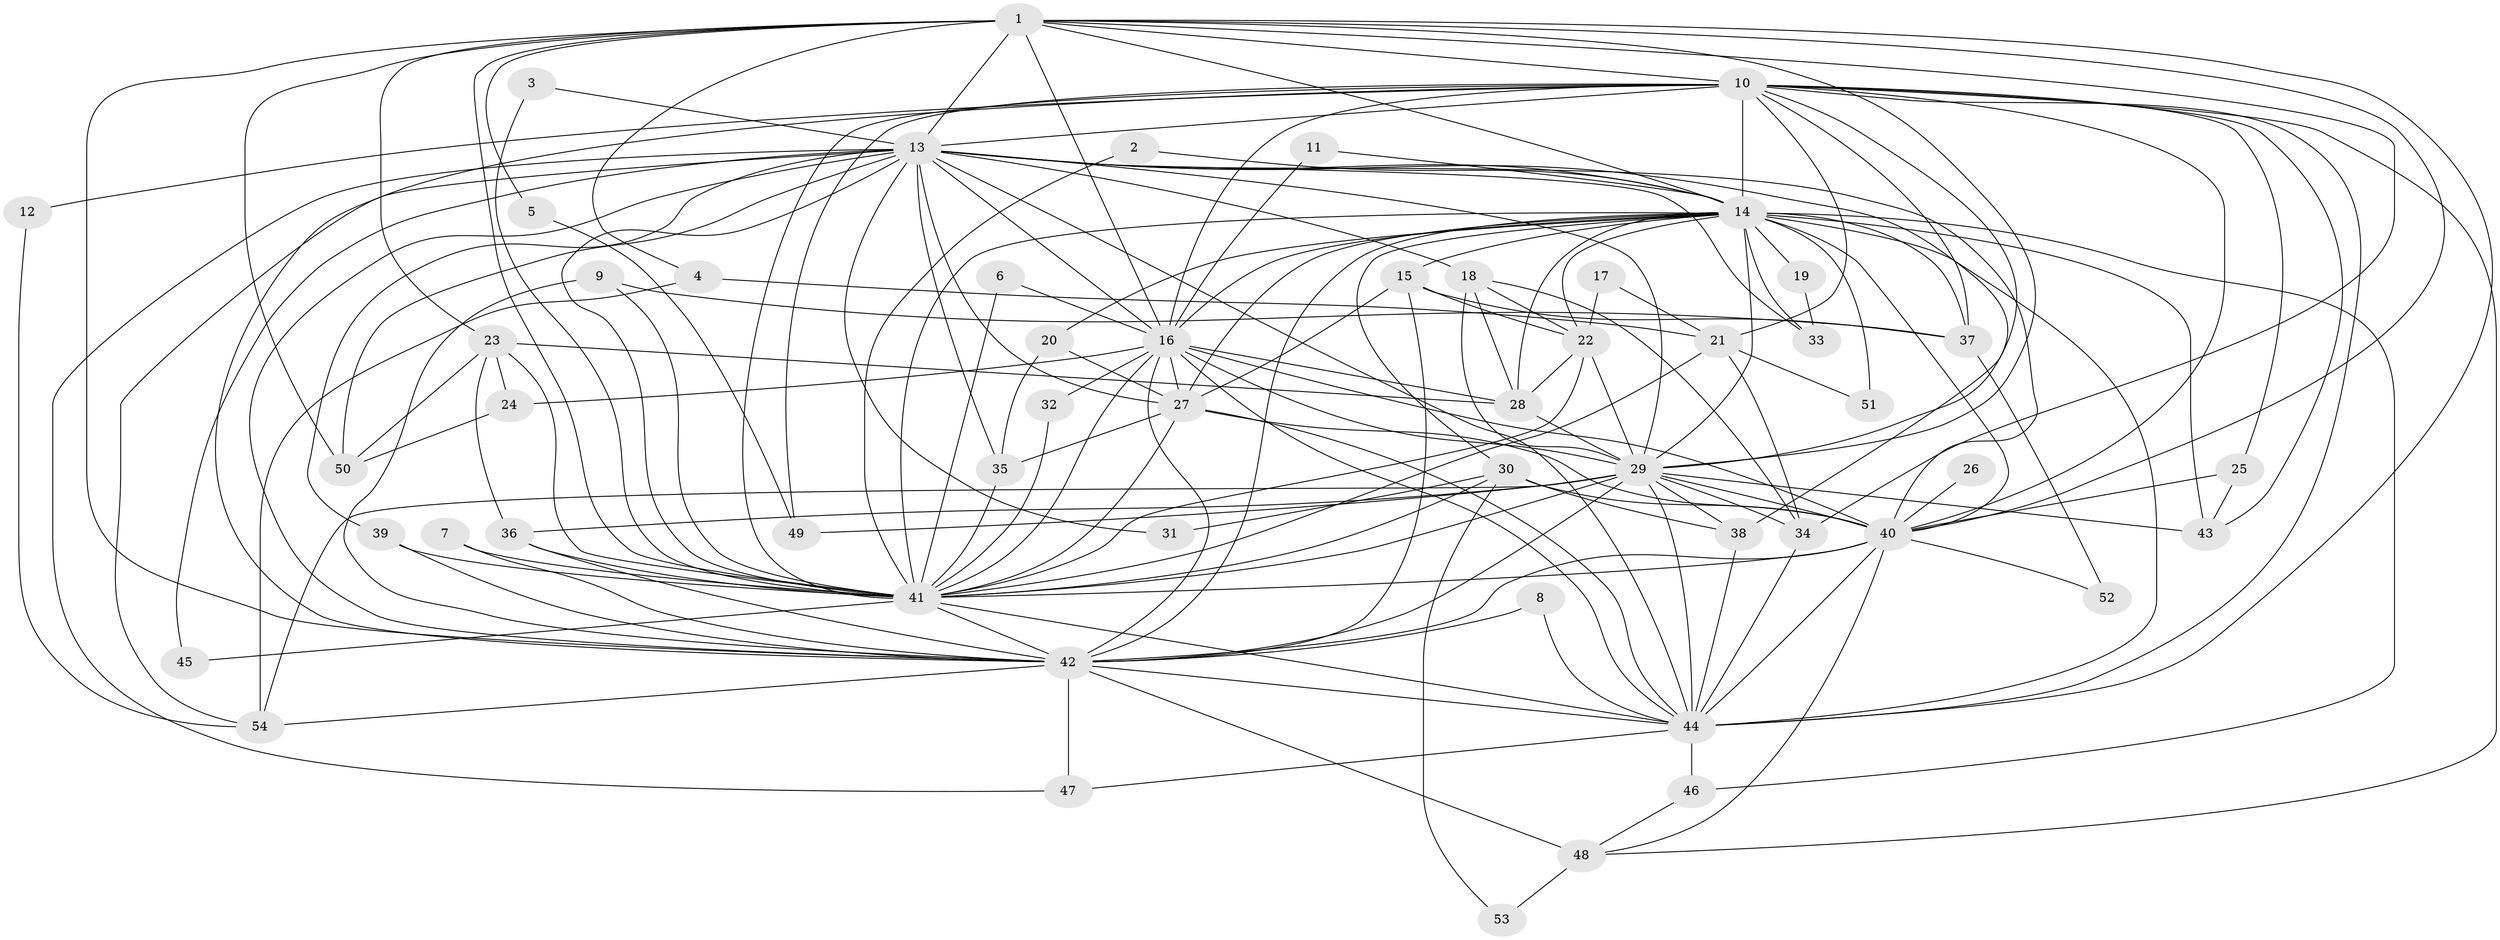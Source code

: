 // original degree distribution, {17: 0.018518518518518517, 19: 0.009259259259259259, 23: 0.009259259259259259, 16: 0.018518518518518517, 21: 0.009259259259259259, 27: 0.009259259259259259, 30: 0.009259259259259259, 18: 0.009259259259259259, 4: 0.10185185185185185, 5: 0.06481481481481481, 2: 0.5370370370370371, 3: 0.16666666666666666, 10: 0.009259259259259259, 7: 0.009259259259259259, 6: 0.018518518518518517}
// Generated by graph-tools (version 1.1) at 2025/49/03/09/25 03:49:35]
// undirected, 54 vertices, 166 edges
graph export_dot {
graph [start="1"]
  node [color=gray90,style=filled];
  1;
  2;
  3;
  4;
  5;
  6;
  7;
  8;
  9;
  10;
  11;
  12;
  13;
  14;
  15;
  16;
  17;
  18;
  19;
  20;
  21;
  22;
  23;
  24;
  25;
  26;
  27;
  28;
  29;
  30;
  31;
  32;
  33;
  34;
  35;
  36;
  37;
  38;
  39;
  40;
  41;
  42;
  43;
  44;
  45;
  46;
  47;
  48;
  49;
  50;
  51;
  52;
  53;
  54;
  1 -- 4 [weight=1.0];
  1 -- 5 [weight=1.0];
  1 -- 10 [weight=2.0];
  1 -- 13 [weight=1.0];
  1 -- 14 [weight=1.0];
  1 -- 16 [weight=1.0];
  1 -- 23 [weight=1.0];
  1 -- 29 [weight=1.0];
  1 -- 34 [weight=1.0];
  1 -- 40 [weight=1.0];
  1 -- 41 [weight=1.0];
  1 -- 42 [weight=2.0];
  1 -- 44 [weight=1.0];
  1 -- 50 [weight=1.0];
  2 -- 14 [weight=1.0];
  2 -- 41 [weight=1.0];
  3 -- 13 [weight=1.0];
  3 -- 41 [weight=1.0];
  4 -- 21 [weight=1.0];
  4 -- 54 [weight=1.0];
  5 -- 49 [weight=1.0];
  6 -- 16 [weight=1.0];
  6 -- 41 [weight=1.0];
  7 -- 41 [weight=1.0];
  7 -- 42 [weight=1.0];
  8 -- 42 [weight=1.0];
  8 -- 44 [weight=1.0];
  9 -- 37 [weight=1.0];
  9 -- 41 [weight=1.0];
  9 -- 42 [weight=1.0];
  10 -- 12 [weight=1.0];
  10 -- 13 [weight=1.0];
  10 -- 14 [weight=1.0];
  10 -- 16 [weight=1.0];
  10 -- 21 [weight=1.0];
  10 -- 25 [weight=1.0];
  10 -- 29 [weight=1.0];
  10 -- 37 [weight=1.0];
  10 -- 40 [weight=1.0];
  10 -- 41 [weight=1.0];
  10 -- 42 [weight=1.0];
  10 -- 43 [weight=1.0];
  10 -- 44 [weight=1.0];
  10 -- 48 [weight=1.0];
  10 -- 49 [weight=1.0];
  11 -- 14 [weight=1.0];
  11 -- 16 [weight=1.0];
  12 -- 54 [weight=1.0];
  13 -- 14 [weight=1.0];
  13 -- 16 [weight=1.0];
  13 -- 18 [weight=1.0];
  13 -- 27 [weight=1.0];
  13 -- 29 [weight=1.0];
  13 -- 31 [weight=2.0];
  13 -- 33 [weight=1.0];
  13 -- 35 [weight=1.0];
  13 -- 38 [weight=1.0];
  13 -- 39 [weight=1.0];
  13 -- 40 [weight=2.0];
  13 -- 41 [weight=1.0];
  13 -- 42 [weight=1.0];
  13 -- 44 [weight=1.0];
  13 -- 45 [weight=1.0];
  13 -- 47 [weight=1.0];
  13 -- 50 [weight=1.0];
  13 -- 54 [weight=1.0];
  14 -- 15 [weight=1.0];
  14 -- 16 [weight=1.0];
  14 -- 19 [weight=1.0];
  14 -- 20 [weight=1.0];
  14 -- 22 [weight=1.0];
  14 -- 27 [weight=1.0];
  14 -- 28 [weight=2.0];
  14 -- 29 [weight=1.0];
  14 -- 30 [weight=1.0];
  14 -- 33 [weight=2.0];
  14 -- 37 [weight=2.0];
  14 -- 40 [weight=1.0];
  14 -- 41 [weight=2.0];
  14 -- 42 [weight=1.0];
  14 -- 43 [weight=3.0];
  14 -- 44 [weight=2.0];
  14 -- 46 [weight=1.0];
  14 -- 51 [weight=1.0];
  15 -- 22 [weight=1.0];
  15 -- 27 [weight=1.0];
  15 -- 37 [weight=1.0];
  15 -- 42 [weight=1.0];
  16 -- 24 [weight=1.0];
  16 -- 27 [weight=2.0];
  16 -- 28 [weight=1.0];
  16 -- 29 [weight=1.0];
  16 -- 32 [weight=1.0];
  16 -- 40 [weight=1.0];
  16 -- 41 [weight=1.0];
  16 -- 42 [weight=1.0];
  16 -- 44 [weight=1.0];
  17 -- 21 [weight=1.0];
  17 -- 22 [weight=1.0];
  18 -- 22 [weight=1.0];
  18 -- 28 [weight=1.0];
  18 -- 29 [weight=2.0];
  18 -- 34 [weight=1.0];
  19 -- 33 [weight=1.0];
  20 -- 27 [weight=1.0];
  20 -- 35 [weight=1.0];
  21 -- 34 [weight=1.0];
  21 -- 41 [weight=1.0];
  21 -- 51 [weight=1.0];
  22 -- 28 [weight=1.0];
  22 -- 29 [weight=1.0];
  22 -- 41 [weight=1.0];
  23 -- 24 [weight=1.0];
  23 -- 28 [weight=1.0];
  23 -- 36 [weight=1.0];
  23 -- 41 [weight=1.0];
  23 -- 50 [weight=1.0];
  24 -- 50 [weight=1.0];
  25 -- 40 [weight=2.0];
  25 -- 43 [weight=1.0];
  26 -- 40 [weight=1.0];
  27 -- 35 [weight=1.0];
  27 -- 40 [weight=1.0];
  27 -- 41 [weight=1.0];
  27 -- 44 [weight=1.0];
  28 -- 29 [weight=1.0];
  29 -- 34 [weight=1.0];
  29 -- 36 [weight=1.0];
  29 -- 38 [weight=1.0];
  29 -- 40 [weight=1.0];
  29 -- 41 [weight=1.0];
  29 -- 42 [weight=2.0];
  29 -- 43 [weight=1.0];
  29 -- 44 [weight=1.0];
  29 -- 49 [weight=1.0];
  29 -- 54 [weight=1.0];
  30 -- 31 [weight=1.0];
  30 -- 38 [weight=1.0];
  30 -- 40 [weight=1.0];
  30 -- 41 [weight=1.0];
  30 -- 53 [weight=1.0];
  32 -- 41 [weight=1.0];
  34 -- 44 [weight=1.0];
  35 -- 41 [weight=1.0];
  36 -- 41 [weight=1.0];
  36 -- 42 [weight=1.0];
  37 -- 52 [weight=1.0];
  38 -- 44 [weight=1.0];
  39 -- 41 [weight=1.0];
  39 -- 42 [weight=1.0];
  40 -- 41 [weight=1.0];
  40 -- 42 [weight=1.0];
  40 -- 44 [weight=1.0];
  40 -- 48 [weight=1.0];
  40 -- 52 [weight=1.0];
  41 -- 42 [weight=1.0];
  41 -- 44 [weight=1.0];
  41 -- 45 [weight=1.0];
  42 -- 44 [weight=1.0];
  42 -- 47 [weight=1.0];
  42 -- 48 [weight=2.0];
  42 -- 54 [weight=1.0];
  44 -- 46 [weight=1.0];
  44 -- 47 [weight=1.0];
  46 -- 48 [weight=1.0];
  48 -- 53 [weight=1.0];
}
